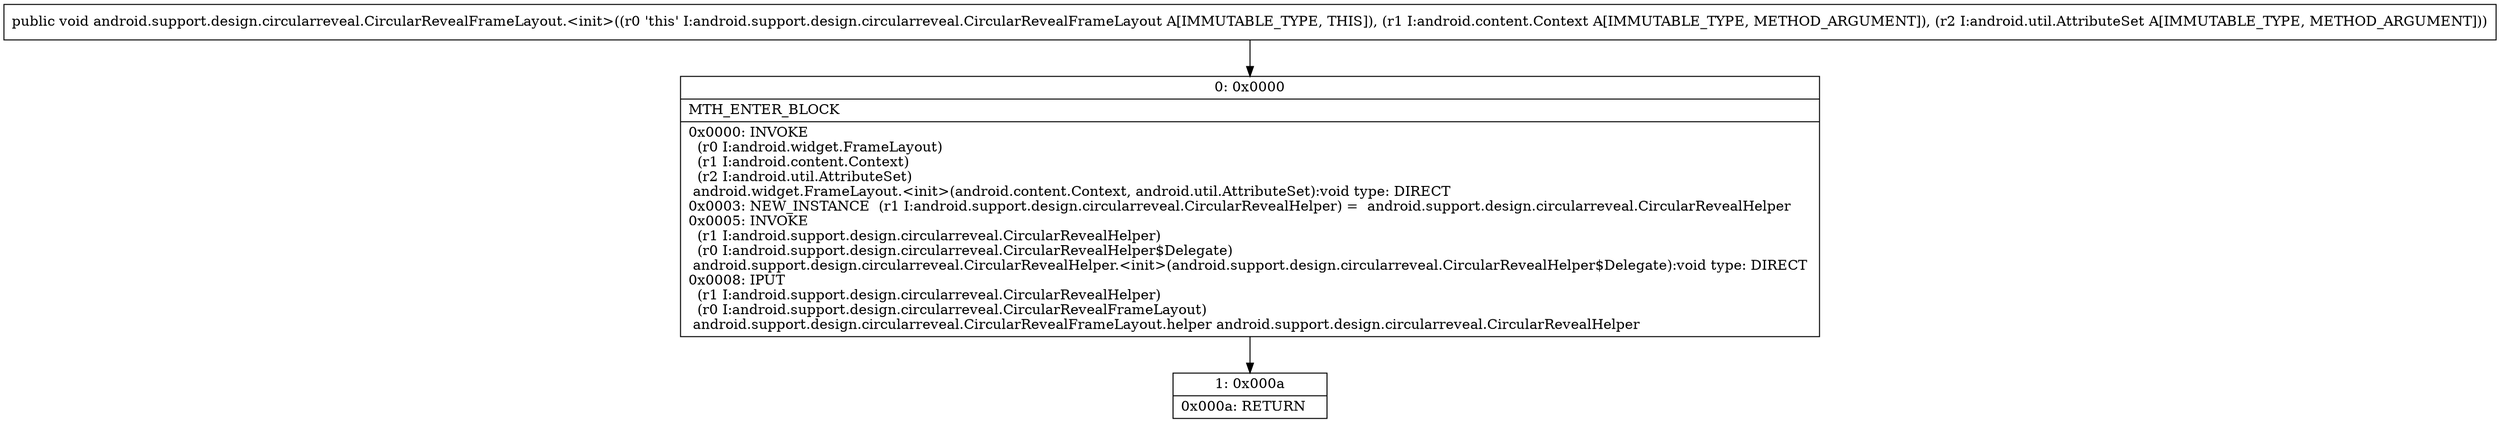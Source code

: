 digraph "CFG forandroid.support.design.circularreveal.CircularRevealFrameLayout.\<init\>(Landroid\/content\/Context;Landroid\/util\/AttributeSet;)V" {
Node_0 [shape=record,label="{0\:\ 0x0000|MTH_ENTER_BLOCK\l|0x0000: INVOKE  \l  (r0 I:android.widget.FrameLayout)\l  (r1 I:android.content.Context)\l  (r2 I:android.util.AttributeSet)\l android.widget.FrameLayout.\<init\>(android.content.Context, android.util.AttributeSet):void type: DIRECT \l0x0003: NEW_INSTANCE  (r1 I:android.support.design.circularreveal.CircularRevealHelper) =  android.support.design.circularreveal.CircularRevealHelper \l0x0005: INVOKE  \l  (r1 I:android.support.design.circularreveal.CircularRevealHelper)\l  (r0 I:android.support.design.circularreveal.CircularRevealHelper$Delegate)\l android.support.design.circularreveal.CircularRevealHelper.\<init\>(android.support.design.circularreveal.CircularRevealHelper$Delegate):void type: DIRECT \l0x0008: IPUT  \l  (r1 I:android.support.design.circularreveal.CircularRevealHelper)\l  (r0 I:android.support.design.circularreveal.CircularRevealFrameLayout)\l android.support.design.circularreveal.CircularRevealFrameLayout.helper android.support.design.circularreveal.CircularRevealHelper \l}"];
Node_1 [shape=record,label="{1\:\ 0x000a|0x000a: RETURN   \l}"];
MethodNode[shape=record,label="{public void android.support.design.circularreveal.CircularRevealFrameLayout.\<init\>((r0 'this' I:android.support.design.circularreveal.CircularRevealFrameLayout A[IMMUTABLE_TYPE, THIS]), (r1 I:android.content.Context A[IMMUTABLE_TYPE, METHOD_ARGUMENT]), (r2 I:android.util.AttributeSet A[IMMUTABLE_TYPE, METHOD_ARGUMENT])) }"];
MethodNode -> Node_0;
Node_0 -> Node_1;
}

